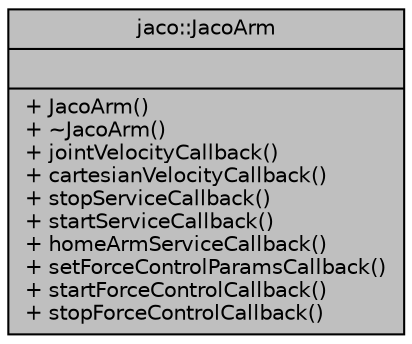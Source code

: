 digraph "jaco::JacoArm"
{
  edge [fontname="Helvetica",fontsize="10",labelfontname="Helvetica",labelfontsize="10"];
  node [fontname="Helvetica",fontsize="10",shape=record];
  Node1 [label="{jaco::JacoArm\n||+ JacoArm()\l+ ~JacoArm()\l+ jointVelocityCallback()\l+ cartesianVelocityCallback()\l+ stopServiceCallback()\l+ startServiceCallback()\l+ homeArmServiceCallback()\l+ setForceControlParamsCallback()\l+ startForceControlCallback()\l+ stopForceControlCallback()\l}",height=0.2,width=0.4,color="black", fillcolor="grey75", style="filled", fontcolor="black"];
}
